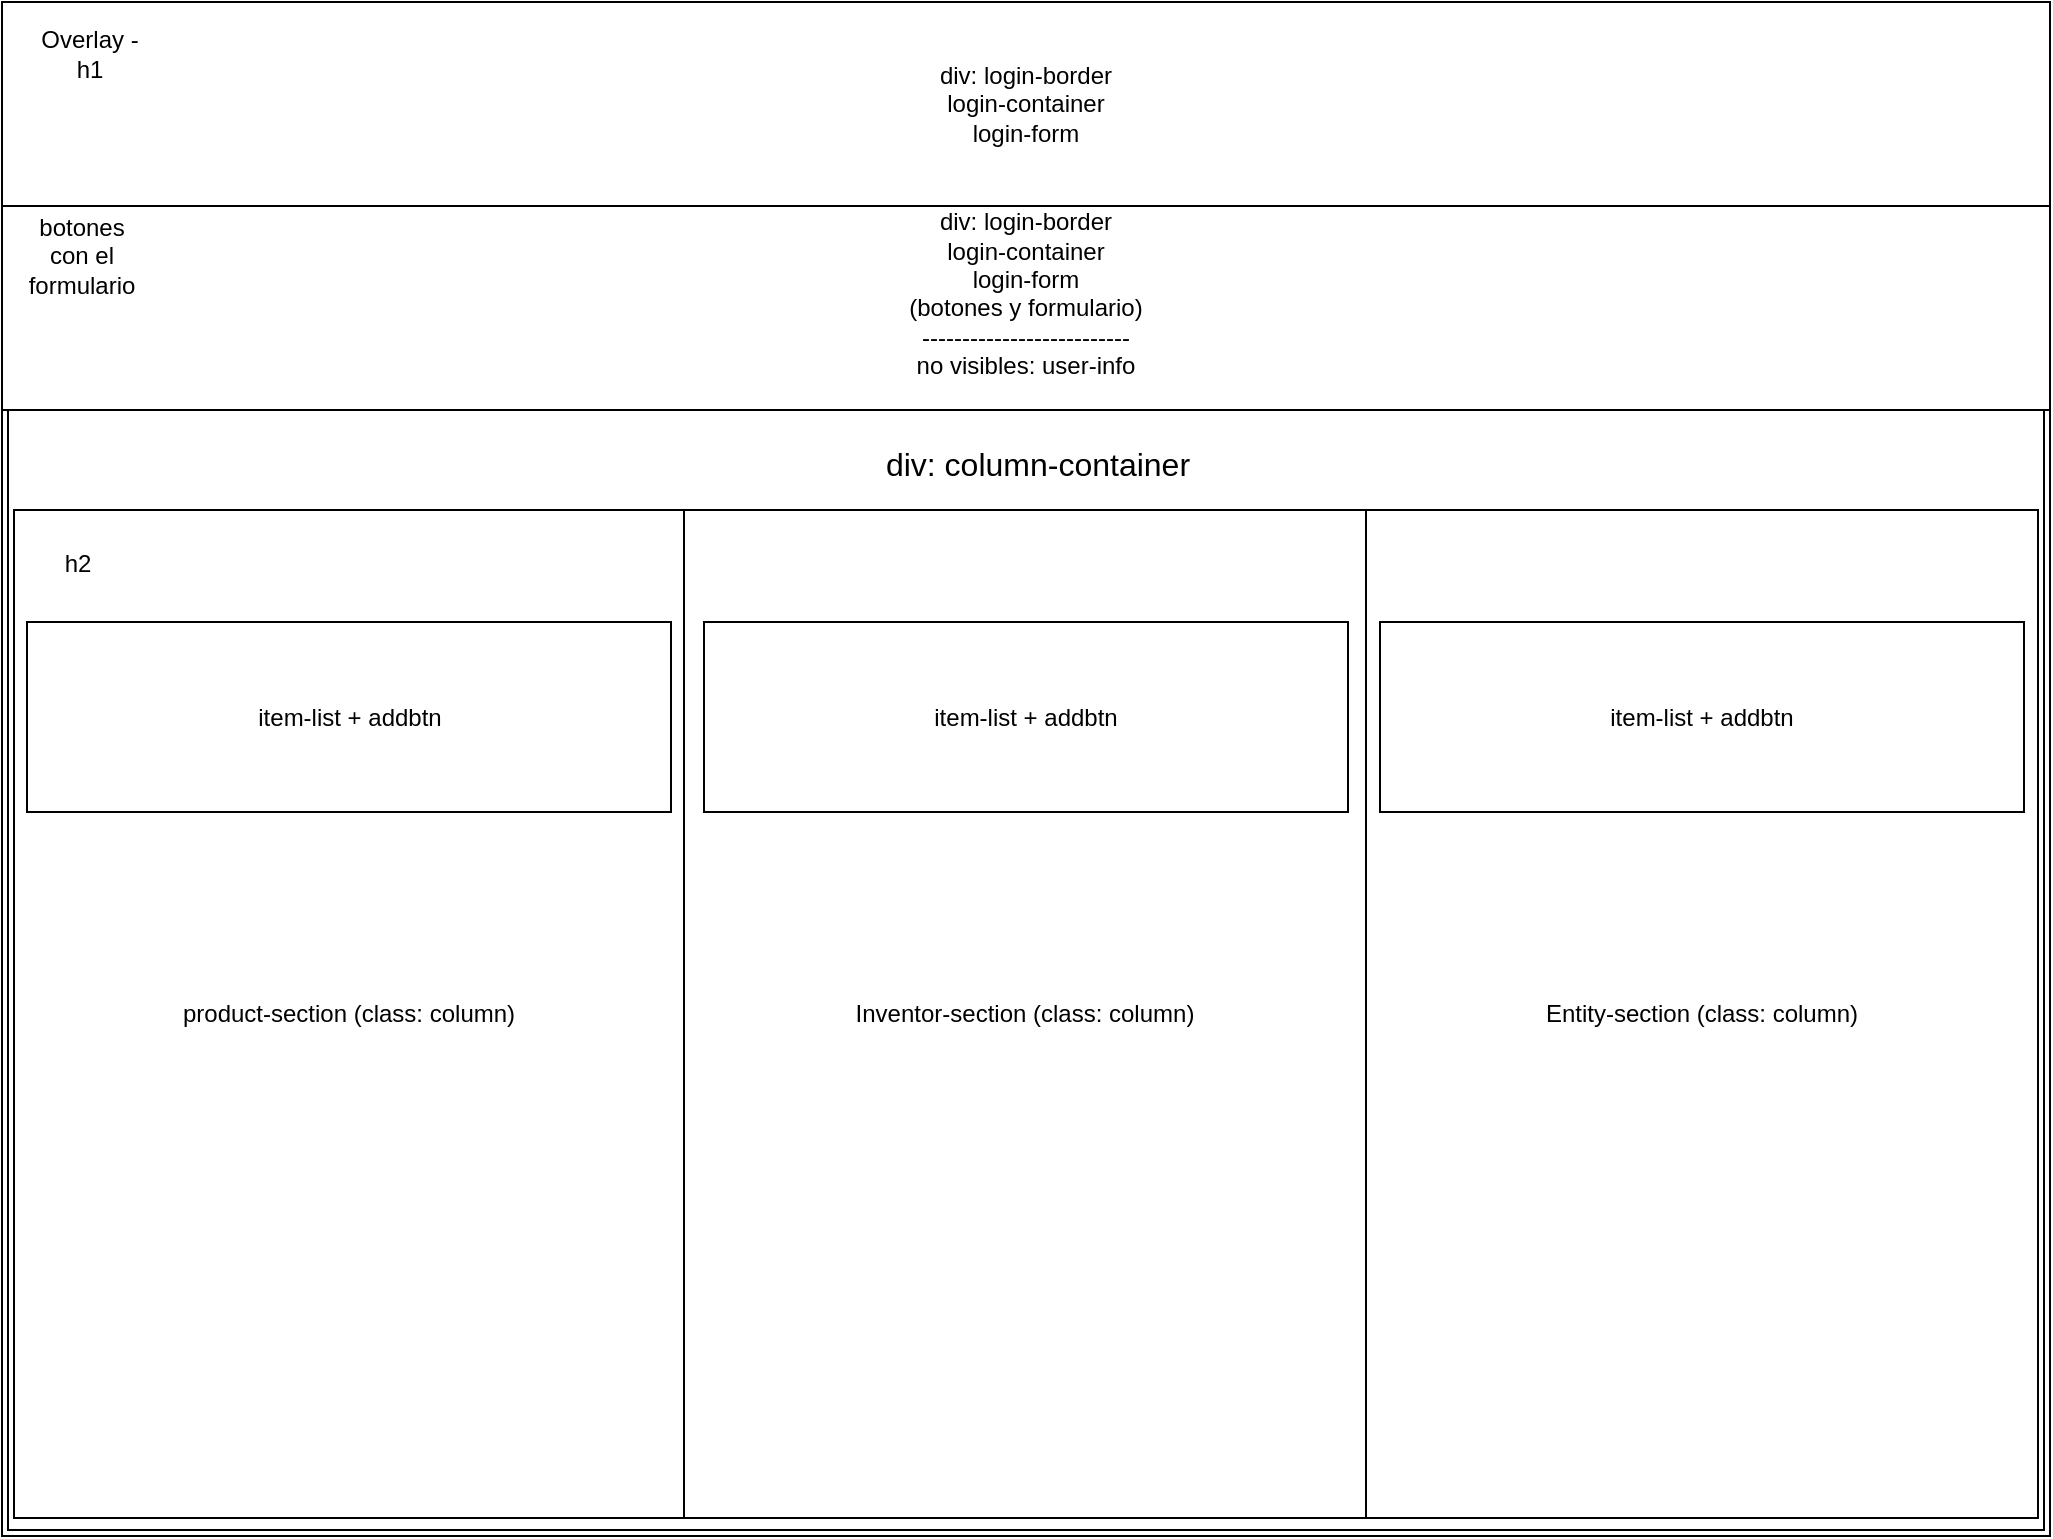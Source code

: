 <mxfile version="26.1.3">
  <diagram name="Page-1" id="chH0mHPYFJcvf2NzQ0rd">
    <mxGraphModel dx="1009" dy="724" grid="0" gridSize="10" guides="1" tooltips="1" connect="1" arrows="1" fold="1" page="0" pageScale="1" pageWidth="827" pageHeight="1169" math="0" shadow="0">
      <root>
        <mxCell id="0" />
        <mxCell id="1" parent="0" />
        <mxCell id="WTMGSZXHEig1LI99Lyro-1" value="" style="rounded=0;whiteSpace=wrap;html=1;movable=0;resizable=0;rotatable=0;deletable=0;editable=0;locked=1;connectable=0;" vertex="1" parent="1">
          <mxGeometry x="-31" y="38" width="1024" height="767" as="geometry" />
        </mxCell>
        <mxCell id="WTMGSZXHEig1LI99Lyro-3" value="div: login-border&lt;div&gt;login-container&lt;/div&gt;&lt;div&gt;login-form&lt;/div&gt;" style="rounded=0;whiteSpace=wrap;html=1;" vertex="1" parent="1">
          <mxGeometry x="-31" y="38" width="1024" height="102" as="geometry" />
        </mxCell>
        <mxCell id="WTMGSZXHEig1LI99Lyro-4" value="Overlay - h1" style="text;html=1;align=center;verticalAlign=middle;whiteSpace=wrap;rounded=0;" vertex="1" parent="1">
          <mxGeometry x="-17" y="49" width="60" height="30" as="geometry" />
        </mxCell>
        <mxCell id="WTMGSZXHEig1LI99Lyro-5" value="div: login-border&lt;div&gt;login-container&lt;/div&gt;&lt;div&gt;login-form&lt;/div&gt;&lt;div&gt;(botones y formulario)&lt;/div&gt;&lt;div&gt;--------------------------&lt;/div&gt;&lt;div&gt;no visibles: user-info&lt;/div&gt;&lt;div&gt;&lt;br&gt;&lt;/div&gt;" style="rounded=0;whiteSpace=wrap;html=1;" vertex="1" parent="1">
          <mxGeometry x="-31" y="140" width="1024" height="102" as="geometry" />
        </mxCell>
        <mxCell id="WTMGSZXHEig1LI99Lyro-9" value="Div: columns-container" style="rounded=0;whiteSpace=wrap;html=1;align=center;movable=1;resizable=1;rotatable=1;deletable=1;editable=1;locked=0;connectable=1;" vertex="1" parent="1">
          <mxGeometry x="-28" y="242" width="1018" height="560" as="geometry" />
        </mxCell>
        <mxCell id="WTMGSZXHEig1LI99Lyro-6" value="product-section (class: column)" style="rounded=0;whiteSpace=wrap;html=1;" vertex="1" parent="1">
          <mxGeometry x="-25" y="292" width="335" height="504" as="geometry" />
        </mxCell>
        <mxCell id="WTMGSZXHEig1LI99Lyro-7" value="Inventor-section (class: column)" style="rounded=0;whiteSpace=wrap;html=1;" vertex="1" parent="1">
          <mxGeometry x="310" y="292" width="341" height="504" as="geometry" />
        </mxCell>
        <mxCell id="WTMGSZXHEig1LI99Lyro-8" value="Entity-section (class: column)" style="rounded=0;whiteSpace=wrap;html=1;" vertex="1" parent="1">
          <mxGeometry x="651" y="292" width="336" height="504" as="geometry" />
        </mxCell>
        <mxCell id="WTMGSZXHEig1LI99Lyro-10" value="botones con el formulario" style="text;html=1;align=center;verticalAlign=middle;whiteSpace=wrap;rounded=0;" vertex="1" parent="1">
          <mxGeometry x="-21" y="150" width="60" height="30" as="geometry" />
        </mxCell>
        <mxCell id="WTMGSZXHEig1LI99Lyro-11" value="h2" style="text;html=1;align=center;verticalAlign=middle;whiteSpace=wrap;rounded=0;" vertex="1" parent="1">
          <mxGeometry x="-23" y="304" width="60" height="30" as="geometry" />
        </mxCell>
        <mxCell id="WTMGSZXHEig1LI99Lyro-12" value="div: column-container" style="text;strokeColor=none;fillColor=none;html=1;align=center;verticalAlign=middle;whiteSpace=wrap;rounded=0;fontSize=16;" vertex="1" parent="1">
          <mxGeometry x="390" y="254" width="194" height="30" as="geometry" />
        </mxCell>
        <mxCell id="WTMGSZXHEig1LI99Lyro-13" value="item-list + addbtn" style="rounded=0;whiteSpace=wrap;html=1;" vertex="1" parent="1">
          <mxGeometry x="-18.5" y="348" width="322" height="95" as="geometry" />
        </mxCell>
        <mxCell id="WTMGSZXHEig1LI99Lyro-14" value="item-list + addbtn" style="rounded=0;whiteSpace=wrap;html=1;" vertex="1" parent="1">
          <mxGeometry x="320" y="348" width="322" height="95" as="geometry" />
        </mxCell>
        <mxCell id="WTMGSZXHEig1LI99Lyro-15" value="item-list + addbtn" style="rounded=0;whiteSpace=wrap;html=1;" vertex="1" parent="1">
          <mxGeometry x="658" y="348" width="322" height="95" as="geometry" />
        </mxCell>
      </root>
    </mxGraphModel>
  </diagram>
</mxfile>
